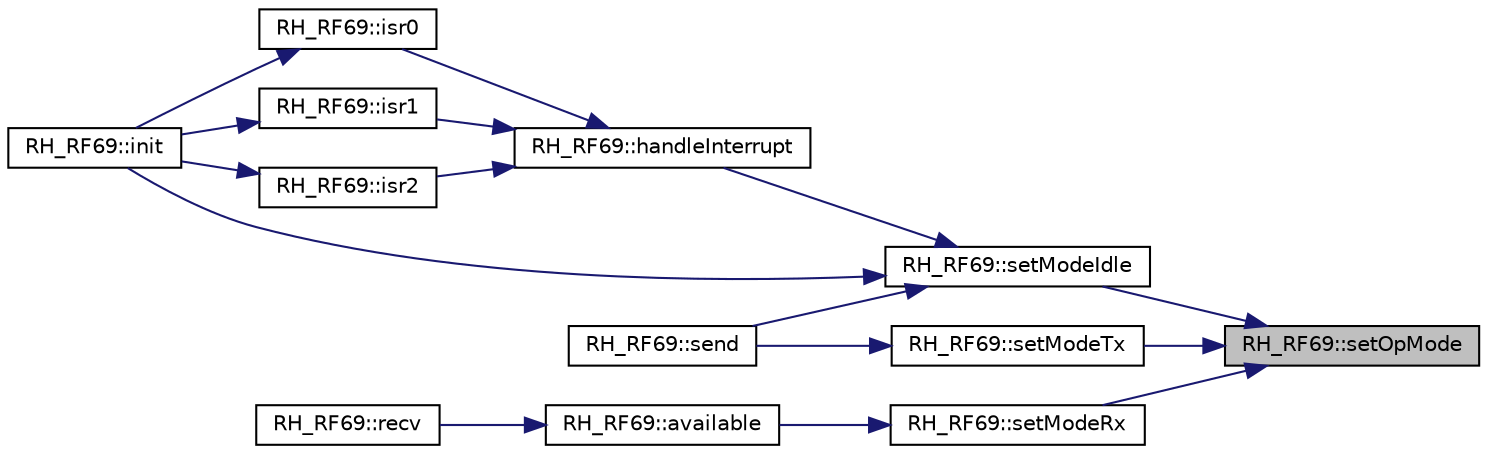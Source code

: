 digraph "RH_RF69::setOpMode"
{
 // LATEX_PDF_SIZE
  edge [fontname="Helvetica",fontsize="10",labelfontname="Helvetica",labelfontsize="10"];
  node [fontname="Helvetica",fontsize="10",shape=record];
  rankdir="RL";
  Node1 [label="RH_RF69::setOpMode",height=0.2,width=0.4,color="black", fillcolor="grey75", style="filled", fontcolor="black",tooltip=" "];
  Node1 -> Node2 [dir="back",color="midnightblue",fontsize="10",style="solid",fontname="Helvetica"];
  Node2 [label="RH_RF69::setModeIdle",height=0.2,width=0.4,color="black", fillcolor="white", style="filled",URL="$class_r_h___r_f69.html#af66bfbf2057f1faeba0ad75007d623ec",tooltip=" "];
  Node2 -> Node3 [dir="back",color="midnightblue",fontsize="10",style="solid",fontname="Helvetica"];
  Node3 [label="RH_RF69::handleInterrupt",height=0.2,width=0.4,color="black", fillcolor="white", style="filled",URL="$class_r_h___r_f69.html#a3a837677e78ea04f8ef28951f4954f17",tooltip=" "];
  Node3 -> Node4 [dir="back",color="midnightblue",fontsize="10",style="solid",fontname="Helvetica"];
  Node4 [label="RH_RF69::isr0",height=0.2,width=0.4,color="black", fillcolor="white", style="filled",URL="$class_r_h___r_f69.html#ab442ccc43196778c23be4710f78661cc",tooltip="Low level interrupt service routine for RF69 connected to interrupt 0."];
  Node4 -> Node5 [dir="back",color="midnightblue",fontsize="10",style="solid",fontname="Helvetica"];
  Node5 [label="RH_RF69::init",height=0.2,width=0.4,color="black", fillcolor="white", style="filled",URL="$class_r_h___r_f69.html#a0d78af6f999adf187861e7e3f1d52e99",tooltip=" "];
  Node3 -> Node6 [dir="back",color="midnightblue",fontsize="10",style="solid",fontname="Helvetica"];
  Node6 [label="RH_RF69::isr1",height=0.2,width=0.4,color="black", fillcolor="white", style="filled",URL="$class_r_h___r_f69.html#ad9a3b433e331c5e601fb84f1680efb52",tooltip="Low level interrupt service routine for RF69 connected to interrupt 1."];
  Node6 -> Node5 [dir="back",color="midnightblue",fontsize="10",style="solid",fontname="Helvetica"];
  Node3 -> Node7 [dir="back",color="midnightblue",fontsize="10",style="solid",fontname="Helvetica"];
  Node7 [label="RH_RF69::isr2",height=0.2,width=0.4,color="black", fillcolor="white", style="filled",URL="$class_r_h___r_f69.html#a21a358695504b16fe0476a4fd45462d4",tooltip="Low level interrupt service routine for RF69 connected to interrupt 1."];
  Node7 -> Node5 [dir="back",color="midnightblue",fontsize="10",style="solid",fontname="Helvetica"];
  Node2 -> Node5 [dir="back",color="midnightblue",fontsize="10",style="solid",fontname="Helvetica"];
  Node2 -> Node8 [dir="back",color="midnightblue",fontsize="10",style="solid",fontname="Helvetica"];
  Node8 [label="RH_RF69::send",height=0.2,width=0.4,color="black", fillcolor="white", style="filled",URL="$class_r_h___r_f69.html#a995470e009100f30b6945747d67e9a4c",tooltip=" "];
  Node1 -> Node9 [dir="back",color="midnightblue",fontsize="10",style="solid",fontname="Helvetica"];
  Node9 [label="RH_RF69::setModeRx",height=0.2,width=0.4,color="black", fillcolor="white", style="filled",URL="$class_r_h___r_f69.html#a43cfebafbafc3c62dcdba7d5e2591203",tooltip=" "];
  Node9 -> Node10 [dir="back",color="midnightblue",fontsize="10",style="solid",fontname="Helvetica"];
  Node10 [label="RH_RF69::available",height=0.2,width=0.4,color="black", fillcolor="white", style="filled",URL="$class_r_h___r_f69.html#a6f2584eacf160b9d53605e82b46b6574",tooltip=" "];
  Node10 -> Node11 [dir="back",color="midnightblue",fontsize="10",style="solid",fontname="Helvetica"];
  Node11 [label="RH_RF69::recv",height=0.2,width=0.4,color="black", fillcolor="white", style="filled",URL="$class_r_h___r_f69.html#ae298950973257e99d3e958678a26fdf2",tooltip=" "];
  Node1 -> Node12 [dir="back",color="midnightblue",fontsize="10",style="solid",fontname="Helvetica"];
  Node12 [label="RH_RF69::setModeTx",height=0.2,width=0.4,color="black", fillcolor="white", style="filled",URL="$class_r_h___r_f69.html#a8e4a5d2f1847063b5f7cf6a2d14e246a",tooltip=" "];
  Node12 -> Node8 [dir="back",color="midnightblue",fontsize="10",style="solid",fontname="Helvetica"];
}
